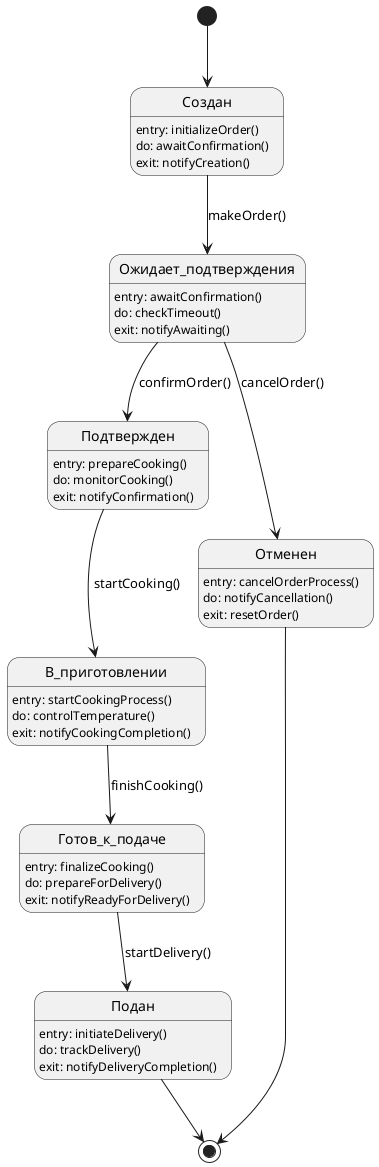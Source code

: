 @startuml
[*] --> Создан

Создан --> Ожидает_подтверждения : makeOrder()
Ожидает_подтверждения --> Подтвержден : confirmOrder()
Ожидает_подтверждения --> Отменен : cancelOrder()

Подтвержден --> В_приготовлении : startCooking()
В_приготовлении --> Готов_к_подаче : finishCooking()
Готов_к_подаче --> Подан : startDelivery()

Подан --> [*]
Отменен --> [*]

Создан : entry: initializeOrder()
Создан : do: awaitConfirmation()
Создан : exit: notifyCreation()

Ожидает_подтверждения : entry: awaitConfirmation()
Ожидает_подтверждения : do: checkTimeout()
Ожидает_подтверждения : exit: notifyAwaiting()
    
Подтвержден : entry: prepareCooking()
Подтвержден : do: monitorCooking()
Подтвержден : exit: notifyConfirmation()
    
В_приготовлении : entry: startCookingProcess()
В_приготовлении : do: controlTemperature()
В_приготовлении : exit: notifyCookingCompletion()

Готов_к_подаче: entry: finalizeCooking()
Готов_к_подаче: do: prepareForDelivery()
Готов_к_подаче: exit: notifyReadyForDelivery()

Подан: entry: initiateDelivery()
Подан: do: trackDelivery()
Подан: exit: notifyDeliveryCompletion()

Отменен : entry: cancelOrderProcess()
Отменен : do: notifyCancellation()
Отменен : exit: resetOrder()

@enduml